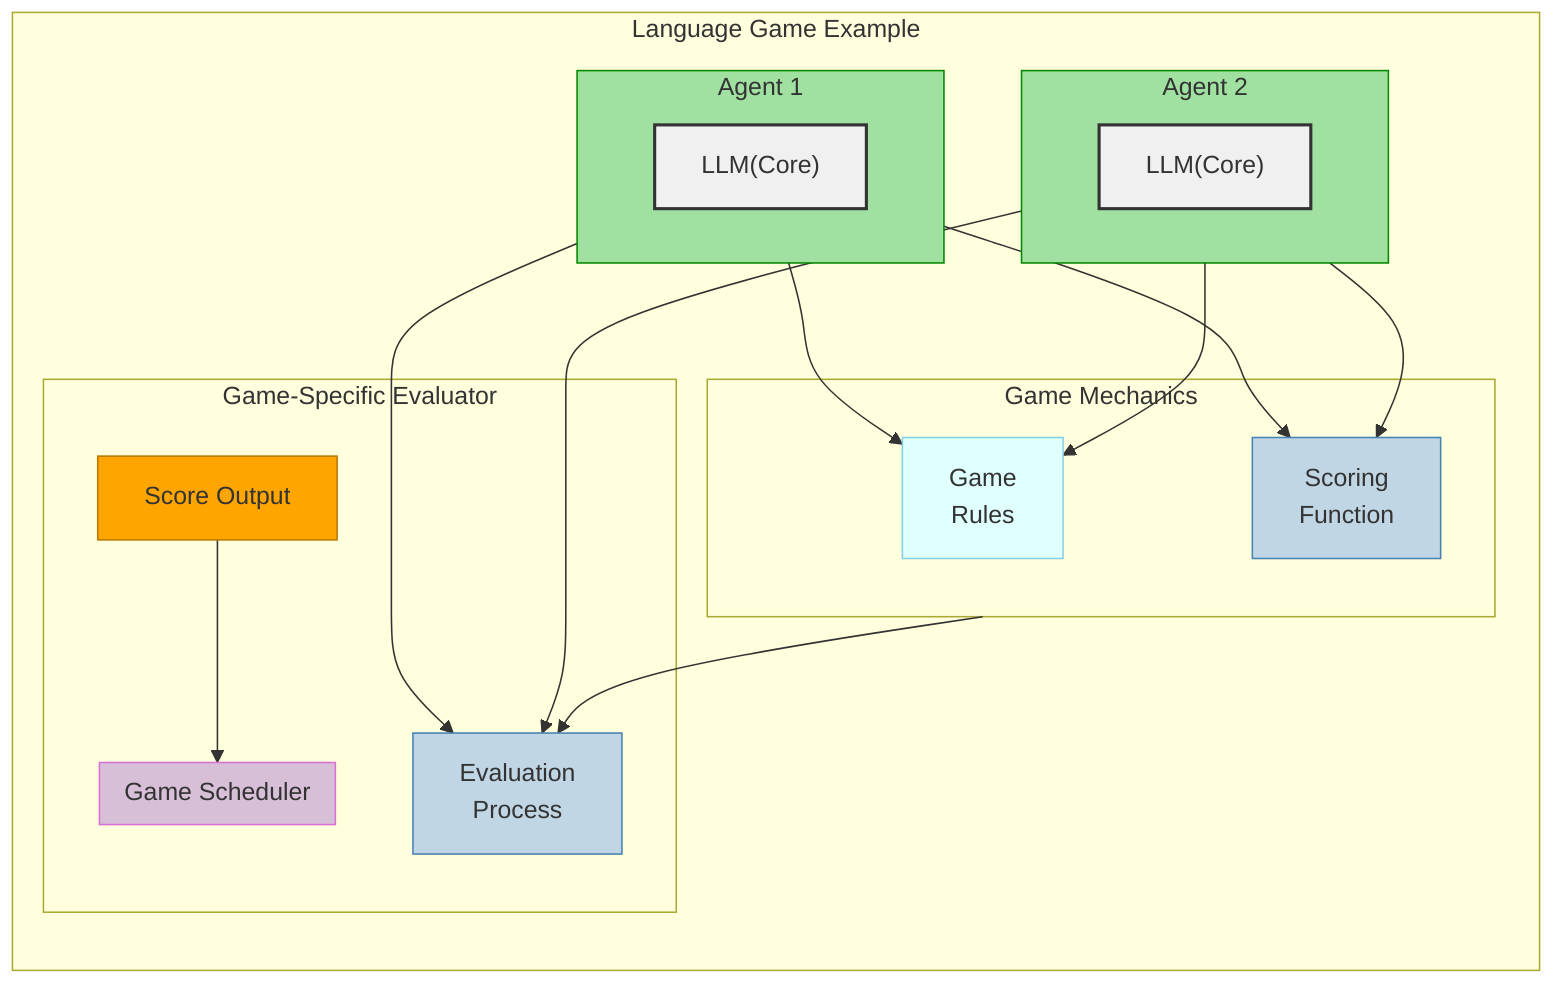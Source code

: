 graph LR
    subgraph LanguageGame["Language&nbsp;Game&nbsp;Example"]
        subgraph Agent1["Agent 1"]
            LLM1["LLM(Core)"]
            style LLM1 fill:#f0f0f0,stroke:#333,stroke-width:2px
        end
        subgraph Agent2["Agent&nbsp;2"]
            LLM2["LLM(Core)"]
            style LLM2 fill:#f0f0f0,stroke:#333,stroke-width:2px
        end

        subgraph GameMechanics["Game&nbsp;Mechanics"]
            Rules["Game<br>Rules"]
            ScoringFunction["Scoring<br>Function"]
            style Rules fill:#e0ffff,stroke:#87ceeb
            style ScoringFunction fill:#c0d6e4,stroke:#4682b4
        end

        subgraph Evaluator["Game#8209;Specific&nbsp;Evaluator"]
            EvaluationProcess["Evaluation<br>Process"]
            ScoreOutput["Score Output"] --> GameScheduler
            style EvaluationProcess fill:#c0d6e4,stroke:#4682b4
            style ScoreOutput fill:#ffa500,stroke:#b70
        end


        Agent1 --> Rules
        Agent2 --> Rules
        Agent1 --> ScoringFunction
        Agent2 --> ScoringFunction
        Agent1 --> EvaluationProcess
        Agent2 --> EvaluationProcess
        GameMechanics --> EvaluationProcess
        

        style Agent1 fill:#a0e0a0,stroke:#080
        style Agent2 fill:#a0e0a0,stroke:#080


    end

    subgraph GameScheduler["Game&nbsp;Scheduler"]
        style GameScheduler fill:#d8bfd8,stroke:#da70d6
    end
